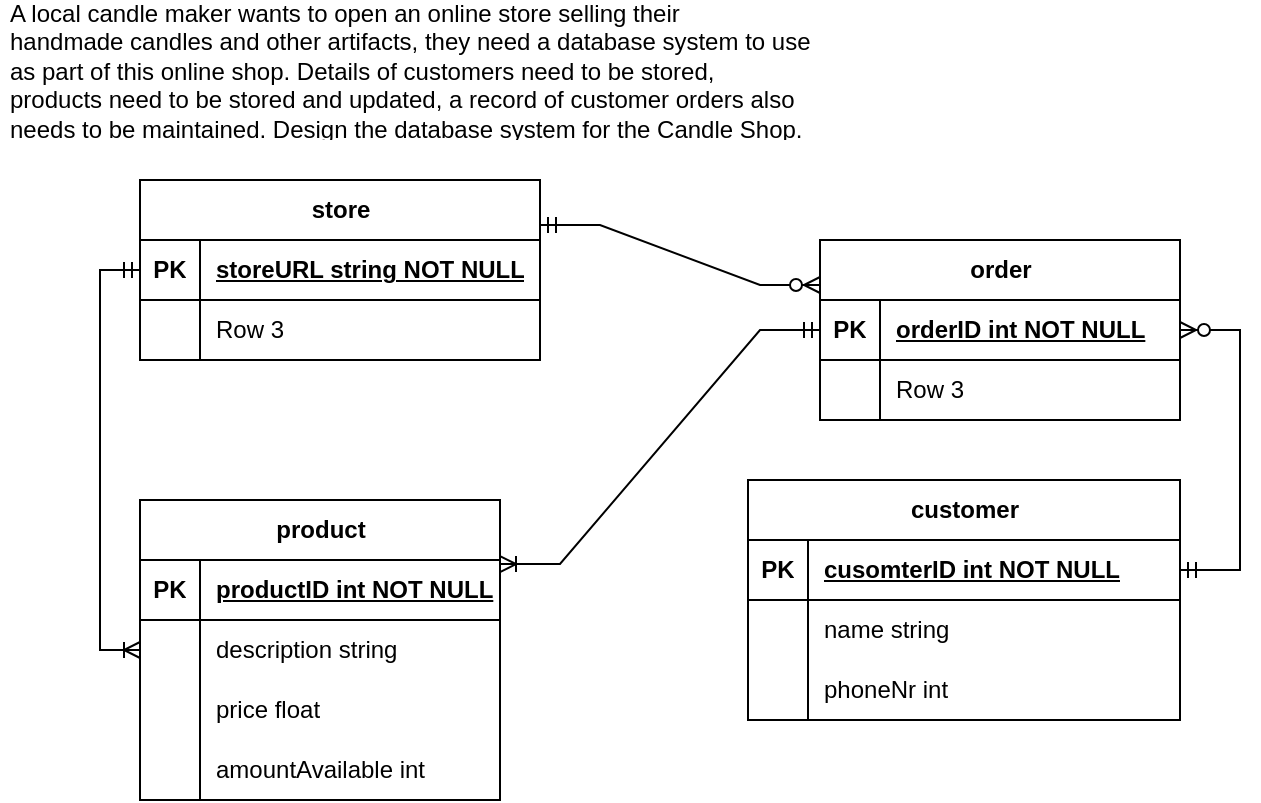 <mxfile version="23.0.2" type="device">
  <diagram name="Page-1" id="bBviFdlYun3Dre6A6Wwf">
    <mxGraphModel dx="2261" dy="774" grid="1" gridSize="10" guides="1" tooltips="1" connect="1" arrows="1" fold="1" page="1" pageScale="1" pageWidth="827" pageHeight="1169" math="0" shadow="0">
      <root>
        <mxCell id="0" />
        <mxCell id="1" parent="0" />
        <mxCell id="5sH4dJDa8_HHC0Ggs6qM-1" style="edgeStyle=orthogonalEdgeStyle;rounded=0;orthogonalLoop=1;jettySize=auto;html=1;startArrow=ERmandOne;startFill=0;endArrow=ERoneToMany;endFill=0;" edge="1" parent="1" source="5sH4dJDa8_HHC0Ggs6qM-2" target="5sH4dJDa8_HHC0Ggs6qM-9">
          <mxGeometry relative="1" as="geometry">
            <Array as="points">
              <mxPoint x="-680" y="265" />
              <mxPoint x="-680" y="455" />
            </Array>
          </mxGeometry>
        </mxCell>
        <mxCell id="5sH4dJDa8_HHC0Ggs6qM-2" value="store" style="shape=table;startSize=30;container=1;collapsible=1;childLayout=tableLayout;fixedRows=1;rowLines=0;fontStyle=1;align=center;resizeLast=1;html=1;" vertex="1" parent="1">
          <mxGeometry x="-660" y="220" width="200" height="90" as="geometry" />
        </mxCell>
        <mxCell id="5sH4dJDa8_HHC0Ggs6qM-3" value="" style="shape=tableRow;horizontal=0;startSize=0;swimlaneHead=0;swimlaneBody=0;fillColor=none;collapsible=0;dropTarget=0;points=[[0,0.5],[1,0.5]];portConstraint=eastwest;top=0;left=0;right=0;bottom=1;" vertex="1" parent="5sH4dJDa8_HHC0Ggs6qM-2">
          <mxGeometry y="30" width="200" height="30" as="geometry" />
        </mxCell>
        <mxCell id="5sH4dJDa8_HHC0Ggs6qM-4" value="PK" style="shape=partialRectangle;connectable=0;fillColor=none;top=0;left=0;bottom=0;right=0;fontStyle=1;overflow=hidden;whiteSpace=wrap;html=1;" vertex="1" parent="5sH4dJDa8_HHC0Ggs6qM-3">
          <mxGeometry width="30" height="30" as="geometry">
            <mxRectangle width="30" height="30" as="alternateBounds" />
          </mxGeometry>
        </mxCell>
        <mxCell id="5sH4dJDa8_HHC0Ggs6qM-5" value="storeURL string NOT NULL" style="shape=partialRectangle;connectable=0;fillColor=none;top=0;left=0;bottom=0;right=0;align=left;spacingLeft=6;fontStyle=5;overflow=hidden;whiteSpace=wrap;html=1;" vertex="1" parent="5sH4dJDa8_HHC0Ggs6qM-3">
          <mxGeometry x="30" width="170" height="30" as="geometry">
            <mxRectangle width="170" height="30" as="alternateBounds" />
          </mxGeometry>
        </mxCell>
        <mxCell id="5sH4dJDa8_HHC0Ggs6qM-6" value="" style="shape=tableRow;horizontal=0;startSize=0;swimlaneHead=0;swimlaneBody=0;fillColor=none;collapsible=0;dropTarget=0;points=[[0,0.5],[1,0.5]];portConstraint=eastwest;top=0;left=0;right=0;bottom=0;" vertex="1" parent="5sH4dJDa8_HHC0Ggs6qM-2">
          <mxGeometry y="60" width="200" height="30" as="geometry" />
        </mxCell>
        <mxCell id="5sH4dJDa8_HHC0Ggs6qM-7" value="" style="shape=partialRectangle;connectable=0;fillColor=none;top=0;left=0;bottom=0;right=0;editable=1;overflow=hidden;whiteSpace=wrap;html=1;" vertex="1" parent="5sH4dJDa8_HHC0Ggs6qM-6">
          <mxGeometry width="30" height="30" as="geometry">
            <mxRectangle width="30" height="30" as="alternateBounds" />
          </mxGeometry>
        </mxCell>
        <mxCell id="5sH4dJDa8_HHC0Ggs6qM-8" value="Row 3" style="shape=partialRectangle;connectable=0;fillColor=none;top=0;left=0;bottom=0;right=0;align=left;spacingLeft=6;overflow=hidden;whiteSpace=wrap;html=1;" vertex="1" parent="5sH4dJDa8_HHC0Ggs6qM-6">
          <mxGeometry x="30" width="170" height="30" as="geometry">
            <mxRectangle width="170" height="30" as="alternateBounds" />
          </mxGeometry>
        </mxCell>
        <mxCell id="5sH4dJDa8_HHC0Ggs6qM-9" value="product" style="shape=table;startSize=30;container=1;collapsible=1;childLayout=tableLayout;fixedRows=1;rowLines=0;fontStyle=1;align=center;resizeLast=1;html=1;" vertex="1" parent="1">
          <mxGeometry x="-660" y="380" width="180" height="150" as="geometry" />
        </mxCell>
        <mxCell id="5sH4dJDa8_HHC0Ggs6qM-10" value="" style="shape=tableRow;horizontal=0;startSize=0;swimlaneHead=0;swimlaneBody=0;fillColor=none;collapsible=0;dropTarget=0;points=[[0,0.5],[1,0.5]];portConstraint=eastwest;top=0;left=0;right=0;bottom=1;" vertex="1" parent="5sH4dJDa8_HHC0Ggs6qM-9">
          <mxGeometry y="30" width="180" height="30" as="geometry" />
        </mxCell>
        <mxCell id="5sH4dJDa8_HHC0Ggs6qM-11" value="PK" style="shape=partialRectangle;connectable=0;fillColor=none;top=0;left=0;bottom=0;right=0;fontStyle=1;overflow=hidden;whiteSpace=wrap;html=1;" vertex="1" parent="5sH4dJDa8_HHC0Ggs6qM-10">
          <mxGeometry width="30" height="30" as="geometry">
            <mxRectangle width="30" height="30" as="alternateBounds" />
          </mxGeometry>
        </mxCell>
        <mxCell id="5sH4dJDa8_HHC0Ggs6qM-12" value="productID int NOT NULL" style="shape=partialRectangle;connectable=0;fillColor=none;top=0;left=0;bottom=0;right=0;align=left;spacingLeft=6;fontStyle=5;overflow=hidden;whiteSpace=wrap;html=1;" vertex="1" parent="5sH4dJDa8_HHC0Ggs6qM-10">
          <mxGeometry x="30" width="150" height="30" as="geometry">
            <mxRectangle width="150" height="30" as="alternateBounds" />
          </mxGeometry>
        </mxCell>
        <mxCell id="5sH4dJDa8_HHC0Ggs6qM-13" value="" style="shape=tableRow;horizontal=0;startSize=0;swimlaneHead=0;swimlaneBody=0;fillColor=none;collapsible=0;dropTarget=0;points=[[0,0.5],[1,0.5]];portConstraint=eastwest;top=0;left=0;right=0;bottom=0;" vertex="1" parent="5sH4dJDa8_HHC0Ggs6qM-9">
          <mxGeometry y="60" width="180" height="30" as="geometry" />
        </mxCell>
        <mxCell id="5sH4dJDa8_HHC0Ggs6qM-14" value="" style="shape=partialRectangle;connectable=0;fillColor=none;top=0;left=0;bottom=0;right=0;editable=1;overflow=hidden;whiteSpace=wrap;html=1;" vertex="1" parent="5sH4dJDa8_HHC0Ggs6qM-13">
          <mxGeometry width="30" height="30" as="geometry">
            <mxRectangle width="30" height="30" as="alternateBounds" />
          </mxGeometry>
        </mxCell>
        <mxCell id="5sH4dJDa8_HHC0Ggs6qM-15" value="description string" style="shape=partialRectangle;connectable=0;fillColor=none;top=0;left=0;bottom=0;right=0;align=left;spacingLeft=6;overflow=hidden;whiteSpace=wrap;html=1;" vertex="1" parent="5sH4dJDa8_HHC0Ggs6qM-13">
          <mxGeometry x="30" width="150" height="30" as="geometry">
            <mxRectangle width="150" height="30" as="alternateBounds" />
          </mxGeometry>
        </mxCell>
        <mxCell id="5sH4dJDa8_HHC0Ggs6qM-16" value="" style="shape=tableRow;horizontal=0;startSize=0;swimlaneHead=0;swimlaneBody=0;fillColor=none;collapsible=0;dropTarget=0;points=[[0,0.5],[1,0.5]];portConstraint=eastwest;top=0;left=0;right=0;bottom=0;" vertex="1" parent="5sH4dJDa8_HHC0Ggs6qM-9">
          <mxGeometry y="90" width="180" height="30" as="geometry" />
        </mxCell>
        <mxCell id="5sH4dJDa8_HHC0Ggs6qM-17" value="" style="shape=partialRectangle;connectable=0;fillColor=none;top=0;left=0;bottom=0;right=0;editable=1;overflow=hidden;whiteSpace=wrap;html=1;" vertex="1" parent="5sH4dJDa8_HHC0Ggs6qM-16">
          <mxGeometry width="30" height="30" as="geometry">
            <mxRectangle width="30" height="30" as="alternateBounds" />
          </mxGeometry>
        </mxCell>
        <mxCell id="5sH4dJDa8_HHC0Ggs6qM-18" value="price float" style="shape=partialRectangle;connectable=0;fillColor=none;top=0;left=0;bottom=0;right=0;align=left;spacingLeft=6;overflow=hidden;whiteSpace=wrap;html=1;" vertex="1" parent="5sH4dJDa8_HHC0Ggs6qM-16">
          <mxGeometry x="30" width="150" height="30" as="geometry">
            <mxRectangle width="150" height="30" as="alternateBounds" />
          </mxGeometry>
        </mxCell>
        <mxCell id="5sH4dJDa8_HHC0Ggs6qM-19" value="" style="shape=tableRow;horizontal=0;startSize=0;swimlaneHead=0;swimlaneBody=0;fillColor=none;collapsible=0;dropTarget=0;points=[[0,0.5],[1,0.5]];portConstraint=eastwest;top=0;left=0;right=0;bottom=0;" vertex="1" parent="5sH4dJDa8_HHC0Ggs6qM-9">
          <mxGeometry y="120" width="180" height="30" as="geometry" />
        </mxCell>
        <mxCell id="5sH4dJDa8_HHC0Ggs6qM-20" value="" style="shape=partialRectangle;connectable=0;fillColor=none;top=0;left=0;bottom=0;right=0;editable=1;overflow=hidden;whiteSpace=wrap;html=1;" vertex="1" parent="5sH4dJDa8_HHC0Ggs6qM-19">
          <mxGeometry width="30" height="30" as="geometry">
            <mxRectangle width="30" height="30" as="alternateBounds" />
          </mxGeometry>
        </mxCell>
        <mxCell id="5sH4dJDa8_HHC0Ggs6qM-21" value="amountAvailable int" style="shape=partialRectangle;connectable=0;fillColor=none;top=0;left=0;bottom=0;right=0;align=left;spacingLeft=6;overflow=hidden;whiteSpace=wrap;html=1;" vertex="1" parent="5sH4dJDa8_HHC0Ggs6qM-19">
          <mxGeometry x="30" width="150" height="30" as="geometry">
            <mxRectangle width="150" height="30" as="alternateBounds" />
          </mxGeometry>
        </mxCell>
        <mxCell id="5sH4dJDa8_HHC0Ggs6qM-22" value="customer" style="shape=table;startSize=30;container=1;collapsible=1;childLayout=tableLayout;fixedRows=1;rowLines=0;fontStyle=1;align=center;resizeLast=1;html=1;" vertex="1" parent="1">
          <mxGeometry x="-356" y="370" width="216" height="120" as="geometry" />
        </mxCell>
        <mxCell id="5sH4dJDa8_HHC0Ggs6qM-23" value="" style="shape=tableRow;horizontal=0;startSize=0;swimlaneHead=0;swimlaneBody=0;fillColor=none;collapsible=0;dropTarget=0;points=[[0,0.5],[1,0.5]];portConstraint=eastwest;top=0;left=0;right=0;bottom=1;" vertex="1" parent="5sH4dJDa8_HHC0Ggs6qM-22">
          <mxGeometry y="30" width="216" height="30" as="geometry" />
        </mxCell>
        <mxCell id="5sH4dJDa8_HHC0Ggs6qM-24" value="PK" style="shape=partialRectangle;connectable=0;fillColor=none;top=0;left=0;bottom=0;right=0;fontStyle=1;overflow=hidden;whiteSpace=wrap;html=1;" vertex="1" parent="5sH4dJDa8_HHC0Ggs6qM-23">
          <mxGeometry width="30" height="30" as="geometry">
            <mxRectangle width="30" height="30" as="alternateBounds" />
          </mxGeometry>
        </mxCell>
        <mxCell id="5sH4dJDa8_HHC0Ggs6qM-25" value="cusomterID int NOT NULL" style="shape=partialRectangle;connectable=0;fillColor=none;top=0;left=0;bottom=0;right=0;align=left;spacingLeft=6;fontStyle=5;overflow=hidden;whiteSpace=wrap;html=1;" vertex="1" parent="5sH4dJDa8_HHC0Ggs6qM-23">
          <mxGeometry x="30" width="186" height="30" as="geometry">
            <mxRectangle width="186" height="30" as="alternateBounds" />
          </mxGeometry>
        </mxCell>
        <mxCell id="5sH4dJDa8_HHC0Ggs6qM-26" value="" style="shape=tableRow;horizontal=0;startSize=0;swimlaneHead=0;swimlaneBody=0;fillColor=none;collapsible=0;dropTarget=0;points=[[0,0.5],[1,0.5]];portConstraint=eastwest;top=0;left=0;right=0;bottom=0;" vertex="1" parent="5sH4dJDa8_HHC0Ggs6qM-22">
          <mxGeometry y="60" width="216" height="30" as="geometry" />
        </mxCell>
        <mxCell id="5sH4dJDa8_HHC0Ggs6qM-27" value="" style="shape=partialRectangle;connectable=0;fillColor=none;top=0;left=0;bottom=0;right=0;editable=1;overflow=hidden;whiteSpace=wrap;html=1;" vertex="1" parent="5sH4dJDa8_HHC0Ggs6qM-26">
          <mxGeometry width="30" height="30" as="geometry">
            <mxRectangle width="30" height="30" as="alternateBounds" />
          </mxGeometry>
        </mxCell>
        <mxCell id="5sH4dJDa8_HHC0Ggs6qM-28" value="name string" style="shape=partialRectangle;connectable=0;fillColor=none;top=0;left=0;bottom=0;right=0;align=left;spacingLeft=6;overflow=hidden;whiteSpace=wrap;html=1;" vertex="1" parent="5sH4dJDa8_HHC0Ggs6qM-26">
          <mxGeometry x="30" width="186" height="30" as="geometry">
            <mxRectangle width="186" height="30" as="alternateBounds" />
          </mxGeometry>
        </mxCell>
        <mxCell id="5sH4dJDa8_HHC0Ggs6qM-29" value="" style="shape=tableRow;horizontal=0;startSize=0;swimlaneHead=0;swimlaneBody=0;fillColor=none;collapsible=0;dropTarget=0;points=[[0,0.5],[1,0.5]];portConstraint=eastwest;top=0;left=0;right=0;bottom=0;" vertex="1" parent="5sH4dJDa8_HHC0Ggs6qM-22">
          <mxGeometry y="90" width="216" height="30" as="geometry" />
        </mxCell>
        <mxCell id="5sH4dJDa8_HHC0Ggs6qM-30" value="" style="shape=partialRectangle;connectable=0;fillColor=none;top=0;left=0;bottom=0;right=0;editable=1;overflow=hidden;whiteSpace=wrap;html=1;" vertex="1" parent="5sH4dJDa8_HHC0Ggs6qM-29">
          <mxGeometry width="30" height="30" as="geometry">
            <mxRectangle width="30" height="30" as="alternateBounds" />
          </mxGeometry>
        </mxCell>
        <mxCell id="5sH4dJDa8_HHC0Ggs6qM-31" value="phoneNr int" style="shape=partialRectangle;connectable=0;fillColor=none;top=0;left=0;bottom=0;right=0;align=left;spacingLeft=6;overflow=hidden;whiteSpace=wrap;html=1;" vertex="1" parent="5sH4dJDa8_HHC0Ggs6qM-29">
          <mxGeometry x="30" width="186" height="30" as="geometry">
            <mxRectangle width="186" height="30" as="alternateBounds" />
          </mxGeometry>
        </mxCell>
        <mxCell id="5sH4dJDa8_HHC0Ggs6qM-32" value="order" style="shape=table;startSize=30;container=1;collapsible=1;childLayout=tableLayout;fixedRows=1;rowLines=0;fontStyle=1;align=center;resizeLast=1;html=1;" vertex="1" parent="1">
          <mxGeometry x="-320" y="250" width="180" height="90" as="geometry" />
        </mxCell>
        <mxCell id="5sH4dJDa8_HHC0Ggs6qM-33" value="" style="shape=tableRow;horizontal=0;startSize=0;swimlaneHead=0;swimlaneBody=0;fillColor=none;collapsible=0;dropTarget=0;points=[[0,0.5],[1,0.5]];portConstraint=eastwest;top=0;left=0;right=0;bottom=1;" vertex="1" parent="5sH4dJDa8_HHC0Ggs6qM-32">
          <mxGeometry y="30" width="180" height="30" as="geometry" />
        </mxCell>
        <mxCell id="5sH4dJDa8_HHC0Ggs6qM-34" value="PK" style="shape=partialRectangle;connectable=0;fillColor=none;top=0;left=0;bottom=0;right=0;fontStyle=1;overflow=hidden;whiteSpace=wrap;html=1;" vertex="1" parent="5sH4dJDa8_HHC0Ggs6qM-33">
          <mxGeometry width="30" height="30" as="geometry">
            <mxRectangle width="30" height="30" as="alternateBounds" />
          </mxGeometry>
        </mxCell>
        <mxCell id="5sH4dJDa8_HHC0Ggs6qM-35" value="orderID int NOT NULL" style="shape=partialRectangle;connectable=0;fillColor=none;top=0;left=0;bottom=0;right=0;align=left;spacingLeft=6;fontStyle=5;overflow=hidden;whiteSpace=wrap;html=1;" vertex="1" parent="5sH4dJDa8_HHC0Ggs6qM-33">
          <mxGeometry x="30" width="150" height="30" as="geometry">
            <mxRectangle width="150" height="30" as="alternateBounds" />
          </mxGeometry>
        </mxCell>
        <mxCell id="5sH4dJDa8_HHC0Ggs6qM-36" value="" style="shape=tableRow;horizontal=0;startSize=0;swimlaneHead=0;swimlaneBody=0;fillColor=none;collapsible=0;dropTarget=0;points=[[0,0.5],[1,0.5]];portConstraint=eastwest;top=0;left=0;right=0;bottom=0;" vertex="1" parent="5sH4dJDa8_HHC0Ggs6qM-32">
          <mxGeometry y="60" width="180" height="30" as="geometry" />
        </mxCell>
        <mxCell id="5sH4dJDa8_HHC0Ggs6qM-37" value="" style="shape=partialRectangle;connectable=0;fillColor=none;top=0;left=0;bottom=0;right=0;editable=1;overflow=hidden;whiteSpace=wrap;html=1;" vertex="1" parent="5sH4dJDa8_HHC0Ggs6qM-36">
          <mxGeometry width="30" height="30" as="geometry">
            <mxRectangle width="30" height="30" as="alternateBounds" />
          </mxGeometry>
        </mxCell>
        <mxCell id="5sH4dJDa8_HHC0Ggs6qM-38" value="Row 3" style="shape=partialRectangle;connectable=0;fillColor=none;top=0;left=0;bottom=0;right=0;align=left;spacingLeft=6;overflow=hidden;whiteSpace=wrap;html=1;" vertex="1" parent="5sH4dJDa8_HHC0Ggs6qM-36">
          <mxGeometry x="30" width="150" height="30" as="geometry">
            <mxRectangle width="150" height="30" as="alternateBounds" />
          </mxGeometry>
        </mxCell>
        <mxCell id="5sH4dJDa8_HHC0Ggs6qM-39" value="" style="edgeStyle=entityRelationEdgeStyle;fontSize=12;html=1;endArrow=ERoneToMany;startArrow=ERmandOne;rounded=0;entryX=1;entryY=0.067;entryDx=0;entryDy=0;entryPerimeter=0;" edge="1" parent="1" source="5sH4dJDa8_HHC0Ggs6qM-32" target="5sH4dJDa8_HHC0Ggs6qM-10">
          <mxGeometry width="100" height="100" relative="1" as="geometry">
            <mxPoint x="-380" y="470" as="sourcePoint" />
            <mxPoint x="-280" y="370" as="targetPoint" />
          </mxGeometry>
        </mxCell>
        <mxCell id="5sH4dJDa8_HHC0Ggs6qM-40" value="" style="edgeStyle=entityRelationEdgeStyle;fontSize=12;html=1;endArrow=ERzeroToMany;startArrow=ERmandOne;rounded=0;exitX=1;exitY=0.5;exitDx=0;exitDy=0;" edge="1" parent="1" source="5sH4dJDa8_HHC0Ggs6qM-23" target="5sH4dJDa8_HHC0Ggs6qM-32">
          <mxGeometry width="100" height="100" relative="1" as="geometry">
            <mxPoint x="-380" y="470" as="sourcePoint" />
            <mxPoint x="-280" y="370" as="targetPoint" />
          </mxGeometry>
        </mxCell>
        <mxCell id="5sH4dJDa8_HHC0Ggs6qM-41" value="" style="edgeStyle=entityRelationEdgeStyle;fontSize=12;html=1;endArrow=ERzeroToMany;startArrow=ERmandOne;rounded=0;exitX=1;exitY=0.25;exitDx=0;exitDy=0;entryX=0;entryY=0.25;entryDx=0;entryDy=0;" edge="1" parent="1" source="5sH4dJDa8_HHC0Ggs6qM-2" target="5sH4dJDa8_HHC0Ggs6qM-32">
          <mxGeometry width="100" height="100" relative="1" as="geometry">
            <mxPoint x="-380" y="470" as="sourcePoint" />
            <mxPoint x="-280" y="370" as="targetPoint" />
          </mxGeometry>
        </mxCell>
        <mxCell id="5sH4dJDa8_HHC0Ggs6qM-42" value="A local candle maker wants to open an online store selling their &lt;br/&gt;handmade candles and other artifacts, they need a database system to use&lt;br/&gt; as part of this online shop. Details of customers need to be stored, &lt;br/&gt;products need to be stored and updated, a record of customer orders also&lt;br/&gt; needs to be maintained. Design the database system for the Candle Shop." style="text;html=1;strokeColor=none;fillColor=none;spacing=5;spacingTop=-20;whiteSpace=wrap;overflow=hidden;rounded=0;" vertex="1" parent="1">
          <mxGeometry x="-730" y="140" width="450" height="60" as="geometry" />
        </mxCell>
      </root>
    </mxGraphModel>
  </diagram>
</mxfile>
